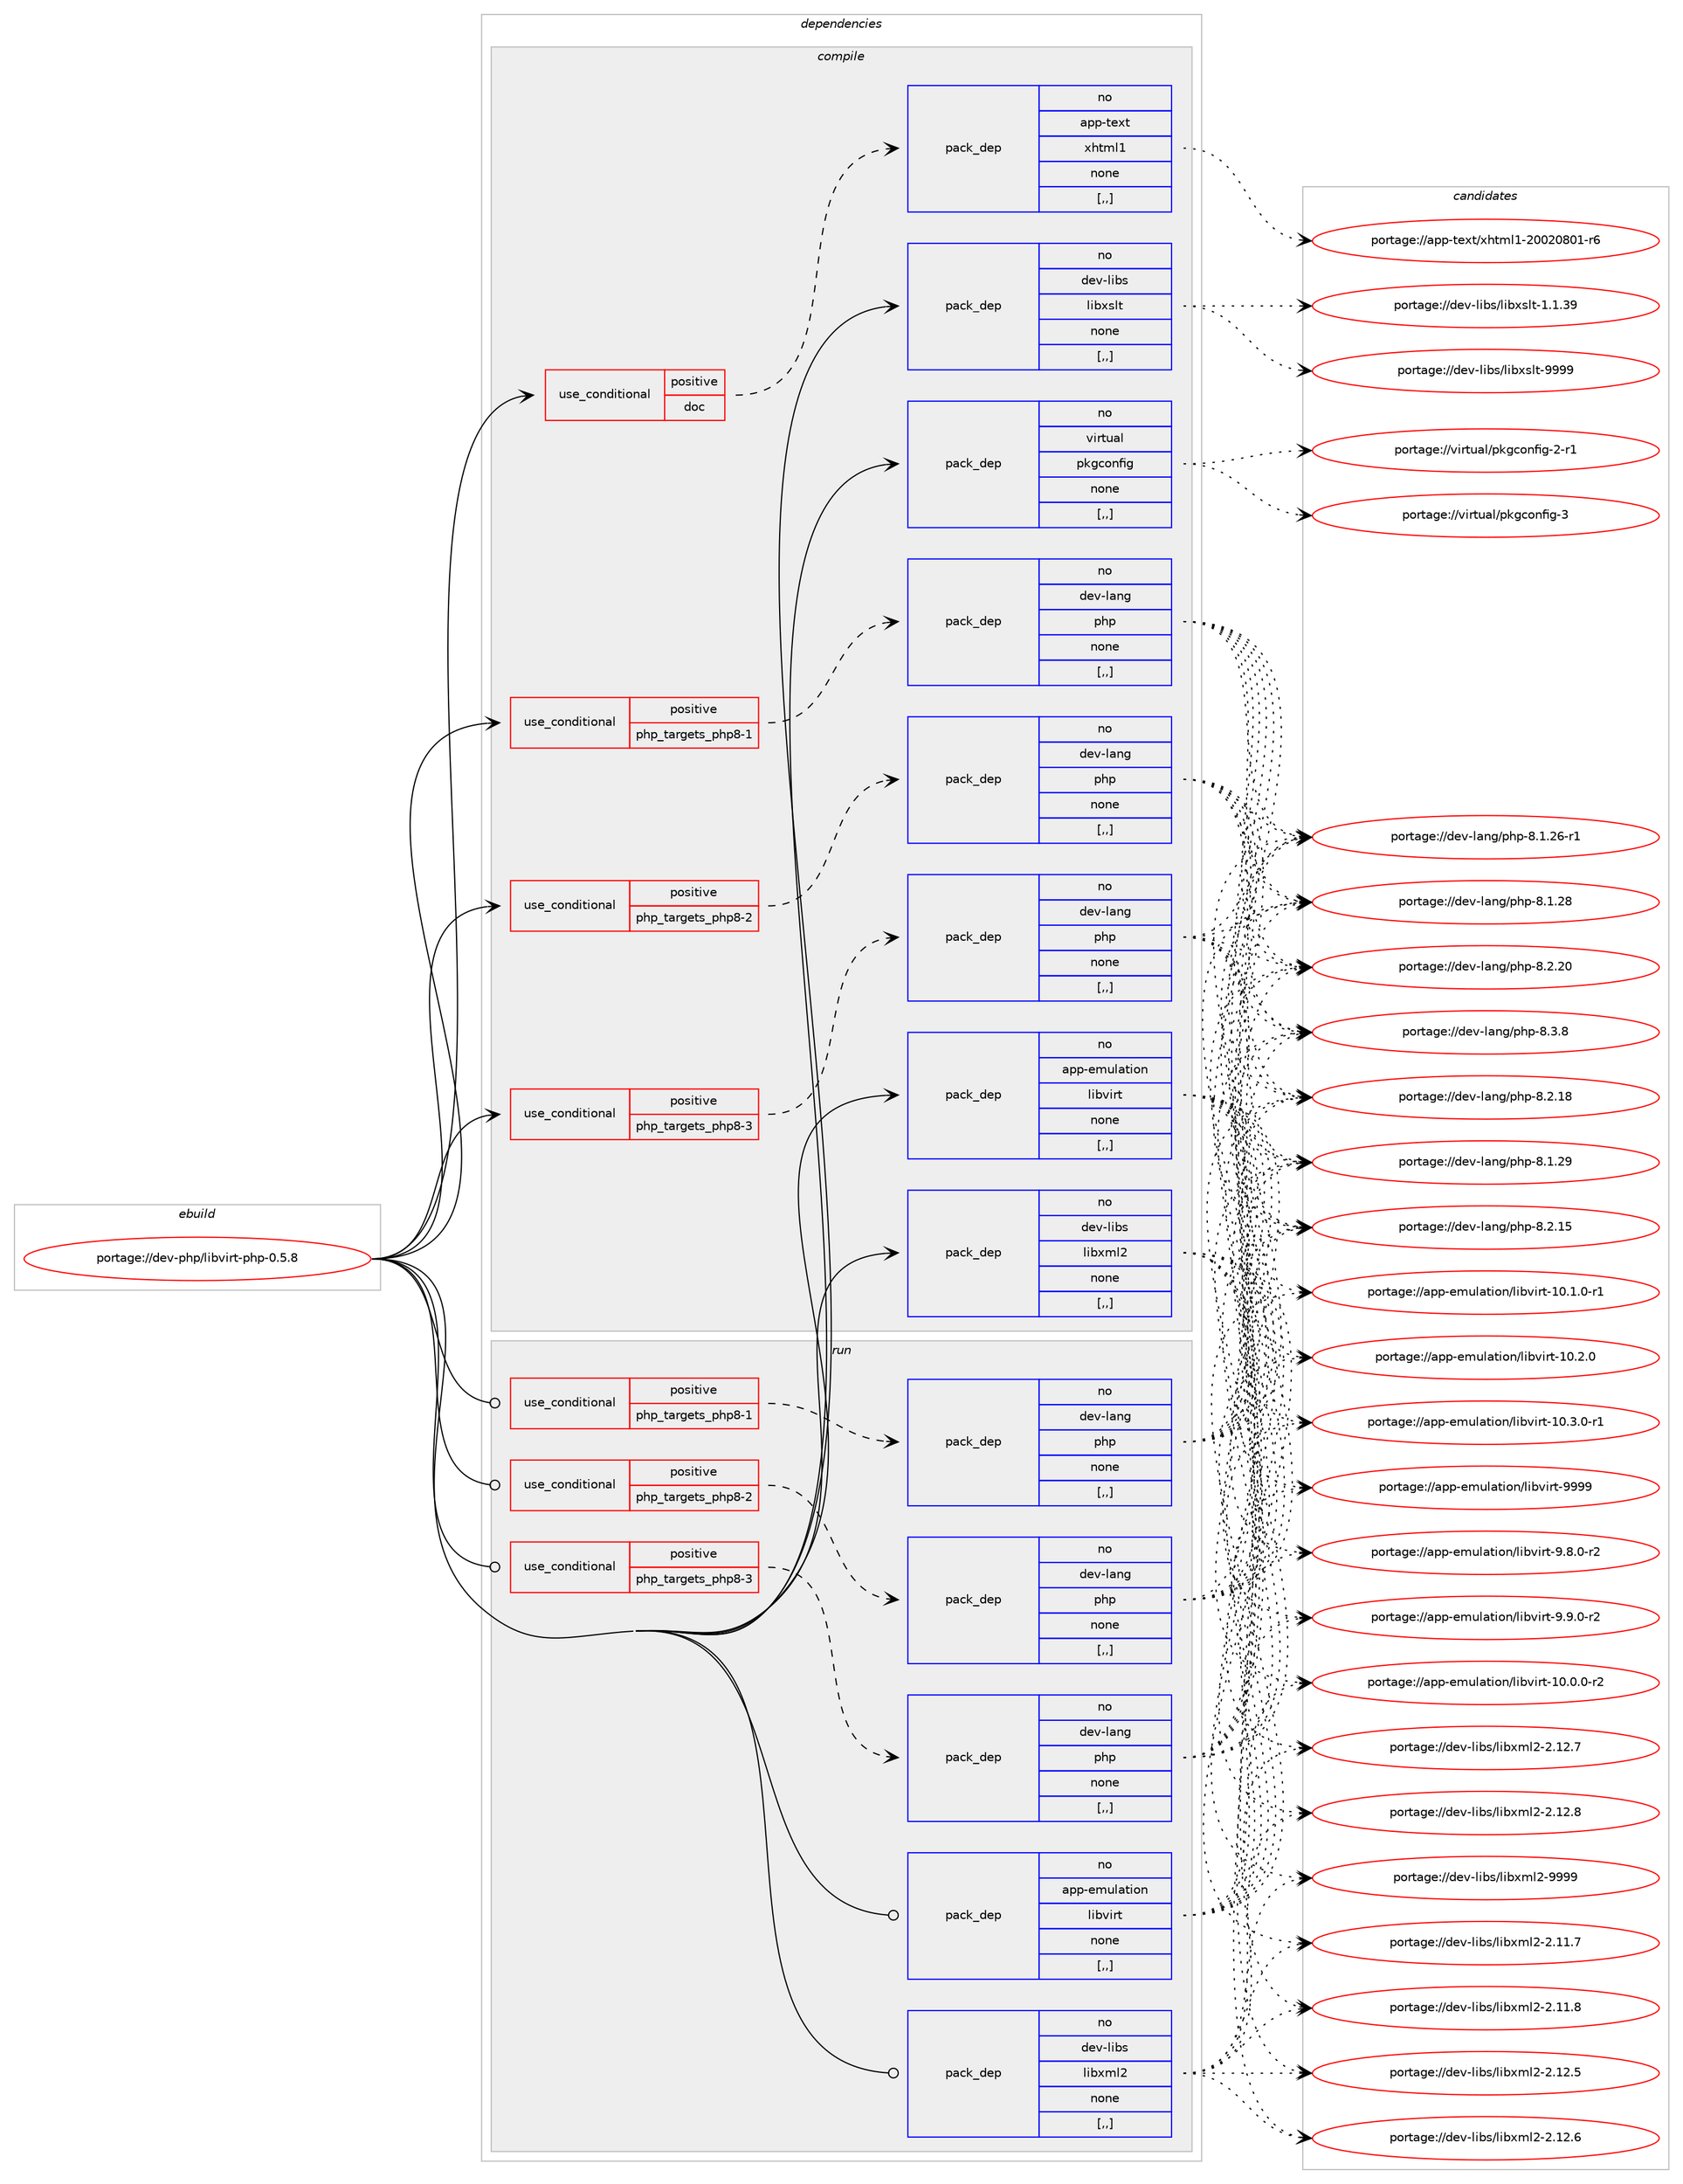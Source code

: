 digraph prolog {

# *************
# Graph options
# *************

newrank=true;
concentrate=true;
compound=true;
graph [rankdir=LR,fontname=Helvetica,fontsize=10,ranksep=1.5];#, ranksep=2.5, nodesep=0.2];
edge  [arrowhead=vee];
node  [fontname=Helvetica,fontsize=10];

# **********
# The ebuild
# **********

subgraph cluster_leftcol {
color=gray;
rank=same;
label=<<i>ebuild</i>>;
id [label="portage://dev-php/libvirt-php-0.5.8", color=red, width=4, href="../dev-php/libvirt-php-0.5.8.svg"];
}

# ****************
# The dependencies
# ****************

subgraph cluster_midcol {
color=gray;
label=<<i>dependencies</i>>;
subgraph cluster_compile {
fillcolor="#eeeeee";
style=filled;
label=<<i>compile</i>>;
subgraph cond29278 {
dependency136683 [label=<<TABLE BORDER="0" CELLBORDER="1" CELLSPACING="0" CELLPADDING="4"><TR><TD ROWSPAN="3" CELLPADDING="10">use_conditional</TD></TR><TR><TD>positive</TD></TR><TR><TD>doc</TD></TR></TABLE>>, shape=none, color=red];
subgraph pack106205 {
dependency136684 [label=<<TABLE BORDER="0" CELLBORDER="1" CELLSPACING="0" CELLPADDING="4" WIDTH="220"><TR><TD ROWSPAN="6" CELLPADDING="30">pack_dep</TD></TR><TR><TD WIDTH="110">no</TD></TR><TR><TD>app-text</TD></TR><TR><TD>xhtml1</TD></TR><TR><TD>none</TD></TR><TR><TD>[,,]</TD></TR></TABLE>>, shape=none, color=blue];
}
dependency136683:e -> dependency136684:w [weight=20,style="dashed",arrowhead="vee"];
}
id:e -> dependency136683:w [weight=20,style="solid",arrowhead="vee"];
subgraph cond29279 {
dependency136685 [label=<<TABLE BORDER="0" CELLBORDER="1" CELLSPACING="0" CELLPADDING="4"><TR><TD ROWSPAN="3" CELLPADDING="10">use_conditional</TD></TR><TR><TD>positive</TD></TR><TR><TD>php_targets_php8-1</TD></TR></TABLE>>, shape=none, color=red];
subgraph pack106206 {
dependency136686 [label=<<TABLE BORDER="0" CELLBORDER="1" CELLSPACING="0" CELLPADDING="4" WIDTH="220"><TR><TD ROWSPAN="6" CELLPADDING="30">pack_dep</TD></TR><TR><TD WIDTH="110">no</TD></TR><TR><TD>dev-lang</TD></TR><TR><TD>php</TD></TR><TR><TD>none</TD></TR><TR><TD>[,,]</TD></TR></TABLE>>, shape=none, color=blue];
}
dependency136685:e -> dependency136686:w [weight=20,style="dashed",arrowhead="vee"];
}
id:e -> dependency136685:w [weight=20,style="solid",arrowhead="vee"];
subgraph cond29280 {
dependency136687 [label=<<TABLE BORDER="0" CELLBORDER="1" CELLSPACING="0" CELLPADDING="4"><TR><TD ROWSPAN="3" CELLPADDING="10">use_conditional</TD></TR><TR><TD>positive</TD></TR><TR><TD>php_targets_php8-2</TD></TR></TABLE>>, shape=none, color=red];
subgraph pack106207 {
dependency136688 [label=<<TABLE BORDER="0" CELLBORDER="1" CELLSPACING="0" CELLPADDING="4" WIDTH="220"><TR><TD ROWSPAN="6" CELLPADDING="30">pack_dep</TD></TR><TR><TD WIDTH="110">no</TD></TR><TR><TD>dev-lang</TD></TR><TR><TD>php</TD></TR><TR><TD>none</TD></TR><TR><TD>[,,]</TD></TR></TABLE>>, shape=none, color=blue];
}
dependency136687:e -> dependency136688:w [weight=20,style="dashed",arrowhead="vee"];
}
id:e -> dependency136687:w [weight=20,style="solid",arrowhead="vee"];
subgraph cond29281 {
dependency136689 [label=<<TABLE BORDER="0" CELLBORDER="1" CELLSPACING="0" CELLPADDING="4"><TR><TD ROWSPAN="3" CELLPADDING="10">use_conditional</TD></TR><TR><TD>positive</TD></TR><TR><TD>php_targets_php8-3</TD></TR></TABLE>>, shape=none, color=red];
subgraph pack106208 {
dependency136690 [label=<<TABLE BORDER="0" CELLBORDER="1" CELLSPACING="0" CELLPADDING="4" WIDTH="220"><TR><TD ROWSPAN="6" CELLPADDING="30">pack_dep</TD></TR><TR><TD WIDTH="110">no</TD></TR><TR><TD>dev-lang</TD></TR><TR><TD>php</TD></TR><TR><TD>none</TD></TR><TR><TD>[,,]</TD></TR></TABLE>>, shape=none, color=blue];
}
dependency136689:e -> dependency136690:w [weight=20,style="dashed",arrowhead="vee"];
}
id:e -> dependency136689:w [weight=20,style="solid",arrowhead="vee"];
subgraph pack106209 {
dependency136691 [label=<<TABLE BORDER="0" CELLBORDER="1" CELLSPACING="0" CELLPADDING="4" WIDTH="220"><TR><TD ROWSPAN="6" CELLPADDING="30">pack_dep</TD></TR><TR><TD WIDTH="110">no</TD></TR><TR><TD>app-emulation</TD></TR><TR><TD>libvirt</TD></TR><TR><TD>none</TD></TR><TR><TD>[,,]</TD></TR></TABLE>>, shape=none, color=blue];
}
id:e -> dependency136691:w [weight=20,style="solid",arrowhead="vee"];
subgraph pack106210 {
dependency136692 [label=<<TABLE BORDER="0" CELLBORDER="1" CELLSPACING="0" CELLPADDING="4" WIDTH="220"><TR><TD ROWSPAN="6" CELLPADDING="30">pack_dep</TD></TR><TR><TD WIDTH="110">no</TD></TR><TR><TD>dev-libs</TD></TR><TR><TD>libxml2</TD></TR><TR><TD>none</TD></TR><TR><TD>[,,]</TD></TR></TABLE>>, shape=none, color=blue];
}
id:e -> dependency136692:w [weight=20,style="solid",arrowhead="vee"];
subgraph pack106211 {
dependency136693 [label=<<TABLE BORDER="0" CELLBORDER="1" CELLSPACING="0" CELLPADDING="4" WIDTH="220"><TR><TD ROWSPAN="6" CELLPADDING="30">pack_dep</TD></TR><TR><TD WIDTH="110">no</TD></TR><TR><TD>dev-libs</TD></TR><TR><TD>libxslt</TD></TR><TR><TD>none</TD></TR><TR><TD>[,,]</TD></TR></TABLE>>, shape=none, color=blue];
}
id:e -> dependency136693:w [weight=20,style="solid",arrowhead="vee"];
subgraph pack106212 {
dependency136694 [label=<<TABLE BORDER="0" CELLBORDER="1" CELLSPACING="0" CELLPADDING="4" WIDTH="220"><TR><TD ROWSPAN="6" CELLPADDING="30">pack_dep</TD></TR><TR><TD WIDTH="110">no</TD></TR><TR><TD>virtual</TD></TR><TR><TD>pkgconfig</TD></TR><TR><TD>none</TD></TR><TR><TD>[,,]</TD></TR></TABLE>>, shape=none, color=blue];
}
id:e -> dependency136694:w [weight=20,style="solid",arrowhead="vee"];
}
subgraph cluster_compileandrun {
fillcolor="#eeeeee";
style=filled;
label=<<i>compile and run</i>>;
}
subgraph cluster_run {
fillcolor="#eeeeee";
style=filled;
label=<<i>run</i>>;
subgraph cond29282 {
dependency136695 [label=<<TABLE BORDER="0" CELLBORDER="1" CELLSPACING="0" CELLPADDING="4"><TR><TD ROWSPAN="3" CELLPADDING="10">use_conditional</TD></TR><TR><TD>positive</TD></TR><TR><TD>php_targets_php8-1</TD></TR></TABLE>>, shape=none, color=red];
subgraph pack106213 {
dependency136696 [label=<<TABLE BORDER="0" CELLBORDER="1" CELLSPACING="0" CELLPADDING="4" WIDTH="220"><TR><TD ROWSPAN="6" CELLPADDING="30">pack_dep</TD></TR><TR><TD WIDTH="110">no</TD></TR><TR><TD>dev-lang</TD></TR><TR><TD>php</TD></TR><TR><TD>none</TD></TR><TR><TD>[,,]</TD></TR></TABLE>>, shape=none, color=blue];
}
dependency136695:e -> dependency136696:w [weight=20,style="dashed",arrowhead="vee"];
}
id:e -> dependency136695:w [weight=20,style="solid",arrowhead="odot"];
subgraph cond29283 {
dependency136697 [label=<<TABLE BORDER="0" CELLBORDER="1" CELLSPACING="0" CELLPADDING="4"><TR><TD ROWSPAN="3" CELLPADDING="10">use_conditional</TD></TR><TR><TD>positive</TD></TR><TR><TD>php_targets_php8-2</TD></TR></TABLE>>, shape=none, color=red];
subgraph pack106214 {
dependency136698 [label=<<TABLE BORDER="0" CELLBORDER="1" CELLSPACING="0" CELLPADDING="4" WIDTH="220"><TR><TD ROWSPAN="6" CELLPADDING="30">pack_dep</TD></TR><TR><TD WIDTH="110">no</TD></TR><TR><TD>dev-lang</TD></TR><TR><TD>php</TD></TR><TR><TD>none</TD></TR><TR><TD>[,,]</TD></TR></TABLE>>, shape=none, color=blue];
}
dependency136697:e -> dependency136698:w [weight=20,style="dashed",arrowhead="vee"];
}
id:e -> dependency136697:w [weight=20,style="solid",arrowhead="odot"];
subgraph cond29284 {
dependency136699 [label=<<TABLE BORDER="0" CELLBORDER="1" CELLSPACING="0" CELLPADDING="4"><TR><TD ROWSPAN="3" CELLPADDING="10">use_conditional</TD></TR><TR><TD>positive</TD></TR><TR><TD>php_targets_php8-3</TD></TR></TABLE>>, shape=none, color=red];
subgraph pack106215 {
dependency136700 [label=<<TABLE BORDER="0" CELLBORDER="1" CELLSPACING="0" CELLPADDING="4" WIDTH="220"><TR><TD ROWSPAN="6" CELLPADDING="30">pack_dep</TD></TR><TR><TD WIDTH="110">no</TD></TR><TR><TD>dev-lang</TD></TR><TR><TD>php</TD></TR><TR><TD>none</TD></TR><TR><TD>[,,]</TD></TR></TABLE>>, shape=none, color=blue];
}
dependency136699:e -> dependency136700:w [weight=20,style="dashed",arrowhead="vee"];
}
id:e -> dependency136699:w [weight=20,style="solid",arrowhead="odot"];
subgraph pack106216 {
dependency136701 [label=<<TABLE BORDER="0" CELLBORDER="1" CELLSPACING="0" CELLPADDING="4" WIDTH="220"><TR><TD ROWSPAN="6" CELLPADDING="30">pack_dep</TD></TR><TR><TD WIDTH="110">no</TD></TR><TR><TD>app-emulation</TD></TR><TR><TD>libvirt</TD></TR><TR><TD>none</TD></TR><TR><TD>[,,]</TD></TR></TABLE>>, shape=none, color=blue];
}
id:e -> dependency136701:w [weight=20,style="solid",arrowhead="odot"];
subgraph pack106217 {
dependency136702 [label=<<TABLE BORDER="0" CELLBORDER="1" CELLSPACING="0" CELLPADDING="4" WIDTH="220"><TR><TD ROWSPAN="6" CELLPADDING="30">pack_dep</TD></TR><TR><TD WIDTH="110">no</TD></TR><TR><TD>dev-libs</TD></TR><TR><TD>libxml2</TD></TR><TR><TD>none</TD></TR><TR><TD>[,,]</TD></TR></TABLE>>, shape=none, color=blue];
}
id:e -> dependency136702:w [weight=20,style="solid",arrowhead="odot"];
}
}

# **************
# The candidates
# **************

subgraph cluster_choices {
rank=same;
color=gray;
label=<<i>candidates</i>>;

subgraph choice106205 {
color=black;
nodesep=1;
choice971121124511610112011647120104116109108494550484850485648494511454 [label="portage://app-text/xhtml1-20020801-r6", color=red, width=4,href="../app-text/xhtml1-20020801-r6.svg"];
dependency136684:e -> choice971121124511610112011647120104116109108494550484850485648494511454:w [style=dotted,weight="100"];
}
subgraph choice106206 {
color=black;
nodesep=1;
choice100101118451089711010347112104112455646494650544511449 [label="portage://dev-lang/php-8.1.26-r1", color=red, width=4,href="../dev-lang/php-8.1.26-r1.svg"];
choice10010111845108971101034711210411245564649465056 [label="portage://dev-lang/php-8.1.28", color=red, width=4,href="../dev-lang/php-8.1.28.svg"];
choice10010111845108971101034711210411245564649465057 [label="portage://dev-lang/php-8.1.29", color=red, width=4,href="../dev-lang/php-8.1.29.svg"];
choice10010111845108971101034711210411245564650464953 [label="portage://dev-lang/php-8.2.15", color=red, width=4,href="../dev-lang/php-8.2.15.svg"];
choice10010111845108971101034711210411245564650464956 [label="portage://dev-lang/php-8.2.18", color=red, width=4,href="../dev-lang/php-8.2.18.svg"];
choice10010111845108971101034711210411245564650465048 [label="portage://dev-lang/php-8.2.20", color=red, width=4,href="../dev-lang/php-8.2.20.svg"];
choice100101118451089711010347112104112455646514656 [label="portage://dev-lang/php-8.3.8", color=red, width=4,href="../dev-lang/php-8.3.8.svg"];
dependency136686:e -> choice100101118451089711010347112104112455646494650544511449:w [style=dotted,weight="100"];
dependency136686:e -> choice10010111845108971101034711210411245564649465056:w [style=dotted,weight="100"];
dependency136686:e -> choice10010111845108971101034711210411245564649465057:w [style=dotted,weight="100"];
dependency136686:e -> choice10010111845108971101034711210411245564650464953:w [style=dotted,weight="100"];
dependency136686:e -> choice10010111845108971101034711210411245564650464956:w [style=dotted,weight="100"];
dependency136686:e -> choice10010111845108971101034711210411245564650465048:w [style=dotted,weight="100"];
dependency136686:e -> choice100101118451089711010347112104112455646514656:w [style=dotted,weight="100"];
}
subgraph choice106207 {
color=black;
nodesep=1;
choice100101118451089711010347112104112455646494650544511449 [label="portage://dev-lang/php-8.1.26-r1", color=red, width=4,href="../dev-lang/php-8.1.26-r1.svg"];
choice10010111845108971101034711210411245564649465056 [label="portage://dev-lang/php-8.1.28", color=red, width=4,href="../dev-lang/php-8.1.28.svg"];
choice10010111845108971101034711210411245564649465057 [label="portage://dev-lang/php-8.1.29", color=red, width=4,href="../dev-lang/php-8.1.29.svg"];
choice10010111845108971101034711210411245564650464953 [label="portage://dev-lang/php-8.2.15", color=red, width=4,href="../dev-lang/php-8.2.15.svg"];
choice10010111845108971101034711210411245564650464956 [label="portage://dev-lang/php-8.2.18", color=red, width=4,href="../dev-lang/php-8.2.18.svg"];
choice10010111845108971101034711210411245564650465048 [label="portage://dev-lang/php-8.2.20", color=red, width=4,href="../dev-lang/php-8.2.20.svg"];
choice100101118451089711010347112104112455646514656 [label="portage://dev-lang/php-8.3.8", color=red, width=4,href="../dev-lang/php-8.3.8.svg"];
dependency136688:e -> choice100101118451089711010347112104112455646494650544511449:w [style=dotted,weight="100"];
dependency136688:e -> choice10010111845108971101034711210411245564649465056:w [style=dotted,weight="100"];
dependency136688:e -> choice10010111845108971101034711210411245564649465057:w [style=dotted,weight="100"];
dependency136688:e -> choice10010111845108971101034711210411245564650464953:w [style=dotted,weight="100"];
dependency136688:e -> choice10010111845108971101034711210411245564650464956:w [style=dotted,weight="100"];
dependency136688:e -> choice10010111845108971101034711210411245564650465048:w [style=dotted,weight="100"];
dependency136688:e -> choice100101118451089711010347112104112455646514656:w [style=dotted,weight="100"];
}
subgraph choice106208 {
color=black;
nodesep=1;
choice100101118451089711010347112104112455646494650544511449 [label="portage://dev-lang/php-8.1.26-r1", color=red, width=4,href="../dev-lang/php-8.1.26-r1.svg"];
choice10010111845108971101034711210411245564649465056 [label="portage://dev-lang/php-8.1.28", color=red, width=4,href="../dev-lang/php-8.1.28.svg"];
choice10010111845108971101034711210411245564649465057 [label="portage://dev-lang/php-8.1.29", color=red, width=4,href="../dev-lang/php-8.1.29.svg"];
choice10010111845108971101034711210411245564650464953 [label="portage://dev-lang/php-8.2.15", color=red, width=4,href="../dev-lang/php-8.2.15.svg"];
choice10010111845108971101034711210411245564650464956 [label="portage://dev-lang/php-8.2.18", color=red, width=4,href="../dev-lang/php-8.2.18.svg"];
choice10010111845108971101034711210411245564650465048 [label="portage://dev-lang/php-8.2.20", color=red, width=4,href="../dev-lang/php-8.2.20.svg"];
choice100101118451089711010347112104112455646514656 [label="portage://dev-lang/php-8.3.8", color=red, width=4,href="../dev-lang/php-8.3.8.svg"];
dependency136690:e -> choice100101118451089711010347112104112455646494650544511449:w [style=dotted,weight="100"];
dependency136690:e -> choice10010111845108971101034711210411245564649465056:w [style=dotted,weight="100"];
dependency136690:e -> choice10010111845108971101034711210411245564649465057:w [style=dotted,weight="100"];
dependency136690:e -> choice10010111845108971101034711210411245564650464953:w [style=dotted,weight="100"];
dependency136690:e -> choice10010111845108971101034711210411245564650464956:w [style=dotted,weight="100"];
dependency136690:e -> choice10010111845108971101034711210411245564650465048:w [style=dotted,weight="100"];
dependency136690:e -> choice100101118451089711010347112104112455646514656:w [style=dotted,weight="100"];
}
subgraph choice106209 {
color=black;
nodesep=1;
choice9711211245101109117108971161051111104710810598118105114116454948464846484511450 [label="portage://app-emulation/libvirt-10.0.0-r2", color=red, width=4,href="../app-emulation/libvirt-10.0.0-r2.svg"];
choice9711211245101109117108971161051111104710810598118105114116454948464946484511449 [label="portage://app-emulation/libvirt-10.1.0-r1", color=red, width=4,href="../app-emulation/libvirt-10.1.0-r1.svg"];
choice971121124510110911710897116105111110471081059811810511411645494846504648 [label="portage://app-emulation/libvirt-10.2.0", color=red, width=4,href="../app-emulation/libvirt-10.2.0.svg"];
choice9711211245101109117108971161051111104710810598118105114116454948465146484511449 [label="portage://app-emulation/libvirt-10.3.0-r1", color=red, width=4,href="../app-emulation/libvirt-10.3.0-r1.svg"];
choice97112112451011091171089711610511111047108105981181051141164557465646484511450 [label="portage://app-emulation/libvirt-9.8.0-r2", color=red, width=4,href="../app-emulation/libvirt-9.8.0-r2.svg"];
choice97112112451011091171089711610511111047108105981181051141164557465746484511450 [label="portage://app-emulation/libvirt-9.9.0-r2", color=red, width=4,href="../app-emulation/libvirt-9.9.0-r2.svg"];
choice97112112451011091171089711610511111047108105981181051141164557575757 [label="portage://app-emulation/libvirt-9999", color=red, width=4,href="../app-emulation/libvirt-9999.svg"];
dependency136691:e -> choice9711211245101109117108971161051111104710810598118105114116454948464846484511450:w [style=dotted,weight="100"];
dependency136691:e -> choice9711211245101109117108971161051111104710810598118105114116454948464946484511449:w [style=dotted,weight="100"];
dependency136691:e -> choice971121124510110911710897116105111110471081059811810511411645494846504648:w [style=dotted,weight="100"];
dependency136691:e -> choice9711211245101109117108971161051111104710810598118105114116454948465146484511449:w [style=dotted,weight="100"];
dependency136691:e -> choice97112112451011091171089711610511111047108105981181051141164557465646484511450:w [style=dotted,weight="100"];
dependency136691:e -> choice97112112451011091171089711610511111047108105981181051141164557465746484511450:w [style=dotted,weight="100"];
dependency136691:e -> choice97112112451011091171089711610511111047108105981181051141164557575757:w [style=dotted,weight="100"];
}
subgraph choice106210 {
color=black;
nodesep=1;
choice100101118451081059811547108105981201091085045504649494655 [label="portage://dev-libs/libxml2-2.11.7", color=red, width=4,href="../dev-libs/libxml2-2.11.7.svg"];
choice100101118451081059811547108105981201091085045504649494656 [label="portage://dev-libs/libxml2-2.11.8", color=red, width=4,href="../dev-libs/libxml2-2.11.8.svg"];
choice100101118451081059811547108105981201091085045504649504653 [label="portage://dev-libs/libxml2-2.12.5", color=red, width=4,href="../dev-libs/libxml2-2.12.5.svg"];
choice100101118451081059811547108105981201091085045504649504654 [label="portage://dev-libs/libxml2-2.12.6", color=red, width=4,href="../dev-libs/libxml2-2.12.6.svg"];
choice100101118451081059811547108105981201091085045504649504655 [label="portage://dev-libs/libxml2-2.12.7", color=red, width=4,href="../dev-libs/libxml2-2.12.7.svg"];
choice100101118451081059811547108105981201091085045504649504656 [label="portage://dev-libs/libxml2-2.12.8", color=red, width=4,href="../dev-libs/libxml2-2.12.8.svg"];
choice10010111845108105981154710810598120109108504557575757 [label="portage://dev-libs/libxml2-9999", color=red, width=4,href="../dev-libs/libxml2-9999.svg"];
dependency136692:e -> choice100101118451081059811547108105981201091085045504649494655:w [style=dotted,weight="100"];
dependency136692:e -> choice100101118451081059811547108105981201091085045504649494656:w [style=dotted,weight="100"];
dependency136692:e -> choice100101118451081059811547108105981201091085045504649504653:w [style=dotted,weight="100"];
dependency136692:e -> choice100101118451081059811547108105981201091085045504649504654:w [style=dotted,weight="100"];
dependency136692:e -> choice100101118451081059811547108105981201091085045504649504655:w [style=dotted,weight="100"];
dependency136692:e -> choice100101118451081059811547108105981201091085045504649504656:w [style=dotted,weight="100"];
dependency136692:e -> choice10010111845108105981154710810598120109108504557575757:w [style=dotted,weight="100"];
}
subgraph choice106211 {
color=black;
nodesep=1;
choice1001011184510810598115471081059812011510811645494649465157 [label="portage://dev-libs/libxslt-1.1.39", color=red, width=4,href="../dev-libs/libxslt-1.1.39.svg"];
choice100101118451081059811547108105981201151081164557575757 [label="portage://dev-libs/libxslt-9999", color=red, width=4,href="../dev-libs/libxslt-9999.svg"];
dependency136693:e -> choice1001011184510810598115471081059812011510811645494649465157:w [style=dotted,weight="100"];
dependency136693:e -> choice100101118451081059811547108105981201151081164557575757:w [style=dotted,weight="100"];
}
subgraph choice106212 {
color=black;
nodesep=1;
choice11810511411611797108471121071039911111010210510345504511449 [label="portage://virtual/pkgconfig-2-r1", color=red, width=4,href="../virtual/pkgconfig-2-r1.svg"];
choice1181051141161179710847112107103991111101021051034551 [label="portage://virtual/pkgconfig-3", color=red, width=4,href="../virtual/pkgconfig-3.svg"];
dependency136694:e -> choice11810511411611797108471121071039911111010210510345504511449:w [style=dotted,weight="100"];
dependency136694:e -> choice1181051141161179710847112107103991111101021051034551:w [style=dotted,weight="100"];
}
subgraph choice106213 {
color=black;
nodesep=1;
choice100101118451089711010347112104112455646494650544511449 [label="portage://dev-lang/php-8.1.26-r1", color=red, width=4,href="../dev-lang/php-8.1.26-r1.svg"];
choice10010111845108971101034711210411245564649465056 [label="portage://dev-lang/php-8.1.28", color=red, width=4,href="../dev-lang/php-8.1.28.svg"];
choice10010111845108971101034711210411245564649465057 [label="portage://dev-lang/php-8.1.29", color=red, width=4,href="../dev-lang/php-8.1.29.svg"];
choice10010111845108971101034711210411245564650464953 [label="portage://dev-lang/php-8.2.15", color=red, width=4,href="../dev-lang/php-8.2.15.svg"];
choice10010111845108971101034711210411245564650464956 [label="portage://dev-lang/php-8.2.18", color=red, width=4,href="../dev-lang/php-8.2.18.svg"];
choice10010111845108971101034711210411245564650465048 [label="portage://dev-lang/php-8.2.20", color=red, width=4,href="../dev-lang/php-8.2.20.svg"];
choice100101118451089711010347112104112455646514656 [label="portage://dev-lang/php-8.3.8", color=red, width=4,href="../dev-lang/php-8.3.8.svg"];
dependency136696:e -> choice100101118451089711010347112104112455646494650544511449:w [style=dotted,weight="100"];
dependency136696:e -> choice10010111845108971101034711210411245564649465056:w [style=dotted,weight="100"];
dependency136696:e -> choice10010111845108971101034711210411245564649465057:w [style=dotted,weight="100"];
dependency136696:e -> choice10010111845108971101034711210411245564650464953:w [style=dotted,weight="100"];
dependency136696:e -> choice10010111845108971101034711210411245564650464956:w [style=dotted,weight="100"];
dependency136696:e -> choice10010111845108971101034711210411245564650465048:w [style=dotted,weight="100"];
dependency136696:e -> choice100101118451089711010347112104112455646514656:w [style=dotted,weight="100"];
}
subgraph choice106214 {
color=black;
nodesep=1;
choice100101118451089711010347112104112455646494650544511449 [label="portage://dev-lang/php-8.1.26-r1", color=red, width=4,href="../dev-lang/php-8.1.26-r1.svg"];
choice10010111845108971101034711210411245564649465056 [label="portage://dev-lang/php-8.1.28", color=red, width=4,href="../dev-lang/php-8.1.28.svg"];
choice10010111845108971101034711210411245564649465057 [label="portage://dev-lang/php-8.1.29", color=red, width=4,href="../dev-lang/php-8.1.29.svg"];
choice10010111845108971101034711210411245564650464953 [label="portage://dev-lang/php-8.2.15", color=red, width=4,href="../dev-lang/php-8.2.15.svg"];
choice10010111845108971101034711210411245564650464956 [label="portage://dev-lang/php-8.2.18", color=red, width=4,href="../dev-lang/php-8.2.18.svg"];
choice10010111845108971101034711210411245564650465048 [label="portage://dev-lang/php-8.2.20", color=red, width=4,href="../dev-lang/php-8.2.20.svg"];
choice100101118451089711010347112104112455646514656 [label="portage://dev-lang/php-8.3.8", color=red, width=4,href="../dev-lang/php-8.3.8.svg"];
dependency136698:e -> choice100101118451089711010347112104112455646494650544511449:w [style=dotted,weight="100"];
dependency136698:e -> choice10010111845108971101034711210411245564649465056:w [style=dotted,weight="100"];
dependency136698:e -> choice10010111845108971101034711210411245564649465057:w [style=dotted,weight="100"];
dependency136698:e -> choice10010111845108971101034711210411245564650464953:w [style=dotted,weight="100"];
dependency136698:e -> choice10010111845108971101034711210411245564650464956:w [style=dotted,weight="100"];
dependency136698:e -> choice10010111845108971101034711210411245564650465048:w [style=dotted,weight="100"];
dependency136698:e -> choice100101118451089711010347112104112455646514656:w [style=dotted,weight="100"];
}
subgraph choice106215 {
color=black;
nodesep=1;
choice100101118451089711010347112104112455646494650544511449 [label="portage://dev-lang/php-8.1.26-r1", color=red, width=4,href="../dev-lang/php-8.1.26-r1.svg"];
choice10010111845108971101034711210411245564649465056 [label="portage://dev-lang/php-8.1.28", color=red, width=4,href="../dev-lang/php-8.1.28.svg"];
choice10010111845108971101034711210411245564649465057 [label="portage://dev-lang/php-8.1.29", color=red, width=4,href="../dev-lang/php-8.1.29.svg"];
choice10010111845108971101034711210411245564650464953 [label="portage://dev-lang/php-8.2.15", color=red, width=4,href="../dev-lang/php-8.2.15.svg"];
choice10010111845108971101034711210411245564650464956 [label="portage://dev-lang/php-8.2.18", color=red, width=4,href="../dev-lang/php-8.2.18.svg"];
choice10010111845108971101034711210411245564650465048 [label="portage://dev-lang/php-8.2.20", color=red, width=4,href="../dev-lang/php-8.2.20.svg"];
choice100101118451089711010347112104112455646514656 [label="portage://dev-lang/php-8.3.8", color=red, width=4,href="../dev-lang/php-8.3.8.svg"];
dependency136700:e -> choice100101118451089711010347112104112455646494650544511449:w [style=dotted,weight="100"];
dependency136700:e -> choice10010111845108971101034711210411245564649465056:w [style=dotted,weight="100"];
dependency136700:e -> choice10010111845108971101034711210411245564649465057:w [style=dotted,weight="100"];
dependency136700:e -> choice10010111845108971101034711210411245564650464953:w [style=dotted,weight="100"];
dependency136700:e -> choice10010111845108971101034711210411245564650464956:w [style=dotted,weight="100"];
dependency136700:e -> choice10010111845108971101034711210411245564650465048:w [style=dotted,weight="100"];
dependency136700:e -> choice100101118451089711010347112104112455646514656:w [style=dotted,weight="100"];
}
subgraph choice106216 {
color=black;
nodesep=1;
choice9711211245101109117108971161051111104710810598118105114116454948464846484511450 [label="portage://app-emulation/libvirt-10.0.0-r2", color=red, width=4,href="../app-emulation/libvirt-10.0.0-r2.svg"];
choice9711211245101109117108971161051111104710810598118105114116454948464946484511449 [label="portage://app-emulation/libvirt-10.1.0-r1", color=red, width=4,href="../app-emulation/libvirt-10.1.0-r1.svg"];
choice971121124510110911710897116105111110471081059811810511411645494846504648 [label="portage://app-emulation/libvirt-10.2.0", color=red, width=4,href="../app-emulation/libvirt-10.2.0.svg"];
choice9711211245101109117108971161051111104710810598118105114116454948465146484511449 [label="portage://app-emulation/libvirt-10.3.0-r1", color=red, width=4,href="../app-emulation/libvirt-10.3.0-r1.svg"];
choice97112112451011091171089711610511111047108105981181051141164557465646484511450 [label="portage://app-emulation/libvirt-9.8.0-r2", color=red, width=4,href="../app-emulation/libvirt-9.8.0-r2.svg"];
choice97112112451011091171089711610511111047108105981181051141164557465746484511450 [label="portage://app-emulation/libvirt-9.9.0-r2", color=red, width=4,href="../app-emulation/libvirt-9.9.0-r2.svg"];
choice97112112451011091171089711610511111047108105981181051141164557575757 [label="portage://app-emulation/libvirt-9999", color=red, width=4,href="../app-emulation/libvirt-9999.svg"];
dependency136701:e -> choice9711211245101109117108971161051111104710810598118105114116454948464846484511450:w [style=dotted,weight="100"];
dependency136701:e -> choice9711211245101109117108971161051111104710810598118105114116454948464946484511449:w [style=dotted,weight="100"];
dependency136701:e -> choice971121124510110911710897116105111110471081059811810511411645494846504648:w [style=dotted,weight="100"];
dependency136701:e -> choice9711211245101109117108971161051111104710810598118105114116454948465146484511449:w [style=dotted,weight="100"];
dependency136701:e -> choice97112112451011091171089711610511111047108105981181051141164557465646484511450:w [style=dotted,weight="100"];
dependency136701:e -> choice97112112451011091171089711610511111047108105981181051141164557465746484511450:w [style=dotted,weight="100"];
dependency136701:e -> choice97112112451011091171089711610511111047108105981181051141164557575757:w [style=dotted,weight="100"];
}
subgraph choice106217 {
color=black;
nodesep=1;
choice100101118451081059811547108105981201091085045504649494655 [label="portage://dev-libs/libxml2-2.11.7", color=red, width=4,href="../dev-libs/libxml2-2.11.7.svg"];
choice100101118451081059811547108105981201091085045504649494656 [label="portage://dev-libs/libxml2-2.11.8", color=red, width=4,href="../dev-libs/libxml2-2.11.8.svg"];
choice100101118451081059811547108105981201091085045504649504653 [label="portage://dev-libs/libxml2-2.12.5", color=red, width=4,href="../dev-libs/libxml2-2.12.5.svg"];
choice100101118451081059811547108105981201091085045504649504654 [label="portage://dev-libs/libxml2-2.12.6", color=red, width=4,href="../dev-libs/libxml2-2.12.6.svg"];
choice100101118451081059811547108105981201091085045504649504655 [label="portage://dev-libs/libxml2-2.12.7", color=red, width=4,href="../dev-libs/libxml2-2.12.7.svg"];
choice100101118451081059811547108105981201091085045504649504656 [label="portage://dev-libs/libxml2-2.12.8", color=red, width=4,href="../dev-libs/libxml2-2.12.8.svg"];
choice10010111845108105981154710810598120109108504557575757 [label="portage://dev-libs/libxml2-9999", color=red, width=4,href="../dev-libs/libxml2-9999.svg"];
dependency136702:e -> choice100101118451081059811547108105981201091085045504649494655:w [style=dotted,weight="100"];
dependency136702:e -> choice100101118451081059811547108105981201091085045504649494656:w [style=dotted,weight="100"];
dependency136702:e -> choice100101118451081059811547108105981201091085045504649504653:w [style=dotted,weight="100"];
dependency136702:e -> choice100101118451081059811547108105981201091085045504649504654:w [style=dotted,weight="100"];
dependency136702:e -> choice100101118451081059811547108105981201091085045504649504655:w [style=dotted,weight="100"];
dependency136702:e -> choice100101118451081059811547108105981201091085045504649504656:w [style=dotted,weight="100"];
dependency136702:e -> choice10010111845108105981154710810598120109108504557575757:w [style=dotted,weight="100"];
}
}

}
